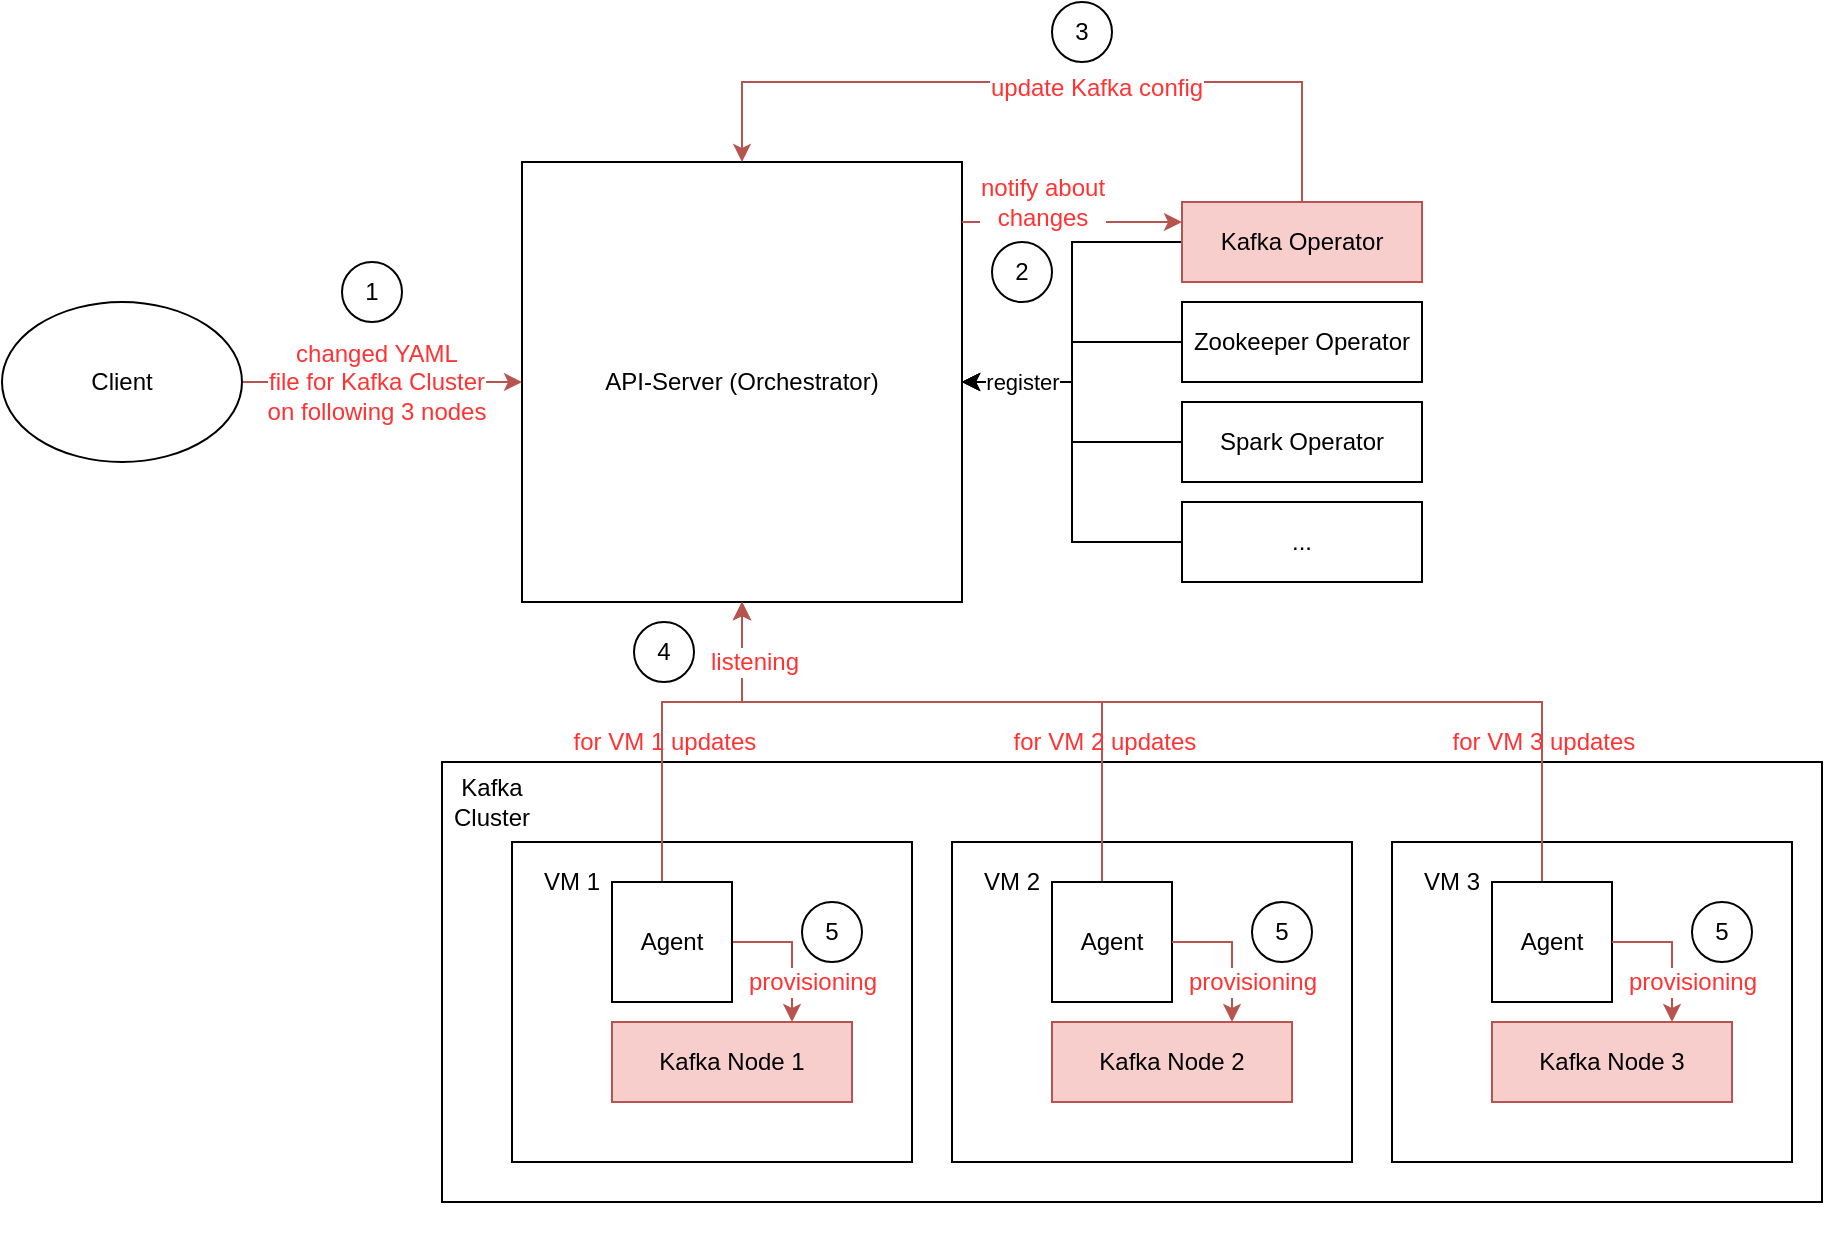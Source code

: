 <mxfile version="14.2.9" type="device"><diagram id="h6Ja9NYmgepANpdI377s" name="Page-1"><mxGraphModel dx="2253" dy="818" grid="1" gridSize="10" guides="1" tooltips="1" connect="1" arrows="1" fold="1" page="1" pageScale="1" pageWidth="827" pageHeight="1169" math="0" shadow="0"><root><mxCell id="0"/><mxCell id="1" parent="0"/><mxCell id="N82Z28zgC1Y8F6cehSm_-1" value="" style="rounded=0;whiteSpace=wrap;html=1;" vertex="1" parent="1"><mxGeometry y="510" width="690" height="220" as="geometry"/></mxCell><mxCell id="N82Z28zgC1Y8F6cehSm_-2" value="" style="rounded=0;whiteSpace=wrap;html=1;" vertex="1" parent="1"><mxGeometry x="35" y="550" width="200" height="160" as="geometry"/></mxCell><mxCell id="N82Z28zgC1Y8F6cehSm_-3" style="edgeStyle=orthogonalEdgeStyle;rounded=0;orthogonalLoop=1;jettySize=auto;html=1;fontColor=#FF3333;fillColor=#f8cecc;strokeColor=#b85450;" edge="1" parent="1" source="N82Z28zgC1Y8F6cehSm_-5" target="N82Z28zgC1Y8F6cehSm_-6"><mxGeometry relative="1" as="geometry"/></mxCell><mxCell id="N82Z28zgC1Y8F6cehSm_-4" value="&lt;div&gt;changed YAML&lt;/div&gt;&lt;div&gt; file for Kafka Cluster &lt;br&gt;&lt;/div&gt;&lt;div&gt;on following 3 nodes&lt;br&gt;&lt;/div&gt;" style="text;html=1;align=center;verticalAlign=middle;resizable=0;points=[];labelBackgroundColor=#ffffff;fontColor=#FF3333;" vertex="1" connectable="0" parent="N82Z28zgC1Y8F6cehSm_-3"><mxGeometry x="-0.3" y="3" relative="1" as="geometry"><mxPoint x="18" y="3" as="offset"/></mxGeometry></mxCell><mxCell id="N82Z28zgC1Y8F6cehSm_-5" value="Client" style="ellipse;whiteSpace=wrap;html=1;" vertex="1" parent="1"><mxGeometry x="-220" y="280" width="120" height="80" as="geometry"/></mxCell><mxCell id="N82Z28zgC1Y8F6cehSm_-6" value="API-Server (Orchestrator)" style="whiteSpace=wrap;html=1;aspect=fixed;" vertex="1" parent="1"><mxGeometry x="40" y="210" width="220" height="220" as="geometry"/></mxCell><mxCell id="N82Z28zgC1Y8F6cehSm_-7" style="edgeStyle=orthogonalEdgeStyle;rounded=0;orthogonalLoop=1;jettySize=auto;html=1;" edge="1" parent="1" source="N82Z28zgC1Y8F6cehSm_-10" target="N82Z28zgC1Y8F6cehSm_-6"><mxGeometry relative="1" as="geometry"/></mxCell><mxCell id="N82Z28zgC1Y8F6cehSm_-8" style="edgeStyle=orthogonalEdgeStyle;rounded=0;orthogonalLoop=1;jettySize=auto;html=1;entryX=0.5;entryY=0;entryDx=0;entryDy=0;fillColor=#f8cecc;strokeColor=#b85450;" edge="1" parent="1" source="N82Z28zgC1Y8F6cehSm_-10" target="N82Z28zgC1Y8F6cehSm_-6"><mxGeometry relative="1" as="geometry"><Array as="points"><mxPoint x="430" y="170"/><mxPoint x="150" y="170"/></Array></mxGeometry></mxCell><mxCell id="N82Z28zgC1Y8F6cehSm_-9" value="&lt;font color=&quot;#FF3333&quot;&gt;update Kafka config&lt;/font&gt;" style="text;html=1;align=center;verticalAlign=middle;resizable=0;points=[];labelBackgroundColor=#ffffff;" vertex="1" connectable="0" parent="N82Z28zgC1Y8F6cehSm_-8"><mxGeometry x="-0.142" y="3" relative="1" as="geometry"><mxPoint as="offset"/></mxGeometry></mxCell><mxCell id="N82Z28zgC1Y8F6cehSm_-10" value="Kafka Operator" style="rounded=0;whiteSpace=wrap;html=1;fillColor=#f8cecc;strokeColor=#b85450;" vertex="1" parent="1"><mxGeometry x="370" y="230" width="120" height="40" as="geometry"/></mxCell><mxCell id="N82Z28zgC1Y8F6cehSm_-11" style="edgeStyle=orthogonalEdgeStyle;rounded=0;orthogonalLoop=1;jettySize=auto;html=1;entryX=1;entryY=0.5;entryDx=0;entryDy=0;" edge="1" parent="1" source="N82Z28zgC1Y8F6cehSm_-12" target="N82Z28zgC1Y8F6cehSm_-6"><mxGeometry relative="1" as="geometry"/></mxCell><mxCell id="N82Z28zgC1Y8F6cehSm_-12" value="Zookeeper Operator" style="rounded=0;whiteSpace=wrap;html=1;" vertex="1" parent="1"><mxGeometry x="370" y="280" width="120" height="40" as="geometry"/></mxCell><mxCell id="N82Z28zgC1Y8F6cehSm_-13" style="edgeStyle=orthogonalEdgeStyle;rounded=0;orthogonalLoop=1;jettySize=auto;html=1;" edge="1" parent="1" source="N82Z28zgC1Y8F6cehSm_-14" target="N82Z28zgC1Y8F6cehSm_-6"><mxGeometry relative="1" as="geometry"/></mxCell><mxCell id="N82Z28zgC1Y8F6cehSm_-14" value="Spark Operator" style="rounded=0;whiteSpace=wrap;html=1;" vertex="1" parent="1"><mxGeometry x="370" y="330" width="120" height="40" as="geometry"/></mxCell><mxCell id="N82Z28zgC1Y8F6cehSm_-15" value="register" style="edgeStyle=orthogonalEdgeStyle;rounded=0;orthogonalLoop=1;jettySize=auto;html=1;" edge="1" parent="1" source="N82Z28zgC1Y8F6cehSm_-16" target="N82Z28zgC1Y8F6cehSm_-6"><mxGeometry x="0.684" relative="1" as="geometry"><mxPoint as="offset"/></mxGeometry></mxCell><mxCell id="N82Z28zgC1Y8F6cehSm_-16" value="..." style="rounded=0;whiteSpace=wrap;html=1;" vertex="1" parent="1"><mxGeometry x="370" y="380" width="120" height="40" as="geometry"/></mxCell><mxCell id="N82Z28zgC1Y8F6cehSm_-17" value="" style="endArrow=classic;html=1;fontColor=#FF3333;fillColor=#f8cecc;strokeColor=#b85450;entryX=0;entryY=0.25;entryDx=0;entryDy=0;" edge="1" parent="1" target="N82Z28zgC1Y8F6cehSm_-10"><mxGeometry width="50" height="50" relative="1" as="geometry"><mxPoint x="260" y="240" as="sourcePoint"/><mxPoint x="340" y="140" as="targetPoint"/></mxGeometry></mxCell><mxCell id="N82Z28zgC1Y8F6cehSm_-18" value="&lt;div&gt;notify about &lt;br&gt;&lt;/div&gt;&lt;div&gt;changes&lt;/div&gt;" style="text;html=1;align=center;verticalAlign=middle;resizable=0;points=[];labelBackgroundColor=#ffffff;fontColor=#FF3333;" vertex="1" connectable="0" parent="N82Z28zgC1Y8F6cehSm_-17"><mxGeometry x="-0.4" relative="1" as="geometry"><mxPoint x="7" y="-10" as="offset"/></mxGeometry></mxCell><mxCell id="N82Z28zgC1Y8F6cehSm_-19" style="edgeStyle=orthogonalEdgeStyle;rounded=0;orthogonalLoop=1;jettySize=auto;html=1;fillColor=#f8cecc;strokeColor=#b85450;" edge="1" parent="1" source="N82Z28zgC1Y8F6cehSm_-22" target="N82Z28zgC1Y8F6cehSm_-6"><mxGeometry relative="1" as="geometry"><Array as="points"><mxPoint x="110" y="480"/><mxPoint x="150" y="480"/></Array></mxGeometry></mxCell><mxCell id="N82Z28zgC1Y8F6cehSm_-20" style="edgeStyle=orthogonalEdgeStyle;rounded=0;orthogonalLoop=1;jettySize=auto;html=1;entryX=0.75;entryY=0;entryDx=0;entryDy=0;fillColor=#f8cecc;strokeColor=#b85450;" edge="1" parent="1" source="N82Z28zgC1Y8F6cehSm_-22" target="N82Z28zgC1Y8F6cehSm_-29"><mxGeometry relative="1" as="geometry"><Array as="points"><mxPoint x="175" y="600"/></Array></mxGeometry></mxCell><mxCell id="N82Z28zgC1Y8F6cehSm_-21" value="&lt;font color=&quot;#FF3333&quot;&gt;provisioning&lt;/font&gt;" style="text;html=1;align=center;verticalAlign=middle;resizable=0;points=[];labelBackgroundColor=#ffffff;" vertex="1" connectable="0" parent="N82Z28zgC1Y8F6cehSm_-20"><mxGeometry x="-0.229" y="-8" relative="1" as="geometry"><mxPoint x="13" y="12" as="offset"/></mxGeometry></mxCell><mxCell id="N82Z28zgC1Y8F6cehSm_-22" value="Agent" style="whiteSpace=wrap;html=1;aspect=fixed;" vertex="1" parent="1"><mxGeometry x="85" y="570" width="60" height="60" as="geometry"/></mxCell><mxCell id="N82Z28zgC1Y8F6cehSm_-23" value="VM 1" style="text;html=1;strokeColor=none;fillColor=none;align=center;verticalAlign=middle;whiteSpace=wrap;rounded=0;" vertex="1" parent="1"><mxGeometry x="45" y="560" width="40" height="20" as="geometry"/></mxCell><mxCell id="N82Z28zgC1Y8F6cehSm_-24" value="" style="rounded=0;whiteSpace=wrap;html=1;" vertex="1" parent="1"><mxGeometry x="255" y="550" width="200" height="160" as="geometry"/></mxCell><mxCell id="N82Z28zgC1Y8F6cehSm_-25" style="edgeStyle=orthogonalEdgeStyle;rounded=0;orthogonalLoop=1;jettySize=auto;html=1;fillColor=#f8cecc;strokeColor=#b85450;" edge="1" parent="1" source="N82Z28zgC1Y8F6cehSm_-26" target="N82Z28zgC1Y8F6cehSm_-6"><mxGeometry relative="1" as="geometry"><Array as="points"><mxPoint x="330" y="480"/><mxPoint x="150" y="480"/></Array></mxGeometry></mxCell><mxCell id="N82Z28zgC1Y8F6cehSm_-26" value="Agent" style="whiteSpace=wrap;html=1;aspect=fixed;" vertex="1" parent="1"><mxGeometry x="305" y="570" width="60" height="60" as="geometry"/></mxCell><mxCell id="N82Z28zgC1Y8F6cehSm_-27" value="VM 2" style="text;html=1;strokeColor=none;fillColor=none;align=center;verticalAlign=middle;whiteSpace=wrap;rounded=0;" vertex="1" parent="1"><mxGeometry x="265" y="560" width="40" height="20" as="geometry"/></mxCell><mxCell id="N82Z28zgC1Y8F6cehSm_-28" value="Kafka Node 2" style="rounded=0;whiteSpace=wrap;html=1;fillColor=#f8cecc;strokeColor=#b85450;" vertex="1" parent="1"><mxGeometry x="305" y="640" width="120" height="40" as="geometry"/></mxCell><mxCell id="N82Z28zgC1Y8F6cehSm_-29" value="Kafka Node 1" style="rounded=0;whiteSpace=wrap;html=1;fillColor=#f8cecc;strokeColor=#b85450;" vertex="1" parent="1"><mxGeometry x="85" y="640" width="120" height="40" as="geometry"/></mxCell><mxCell id="N82Z28zgC1Y8F6cehSm_-30" value="" style="rounded=0;whiteSpace=wrap;html=1;" vertex="1" parent="1"><mxGeometry x="475" y="550" width="200" height="160" as="geometry"/></mxCell><mxCell id="N82Z28zgC1Y8F6cehSm_-31" style="edgeStyle=orthogonalEdgeStyle;rounded=0;orthogonalLoop=1;jettySize=auto;html=1;entryX=0.5;entryY=1;entryDx=0;entryDy=0;fillColor=#f8cecc;strokeColor=#b85450;" edge="1" parent="1" source="N82Z28zgC1Y8F6cehSm_-33" target="N82Z28zgC1Y8F6cehSm_-6"><mxGeometry relative="1" as="geometry"><Array as="points"><mxPoint x="550" y="480"/><mxPoint x="150" y="480"/></Array></mxGeometry></mxCell><mxCell id="N82Z28zgC1Y8F6cehSm_-32" value="&lt;font color=&quot;#FF3333&quot;&gt;listening&lt;/font&gt;" style="text;html=1;align=center;verticalAlign=middle;resizable=0;points=[];labelBackgroundColor=#ffffff;" vertex="1" connectable="0" parent="N82Z28zgC1Y8F6cehSm_-31"><mxGeometry x="0.577" y="-2" relative="1" as="geometry"><mxPoint x="-58" y="-18" as="offset"/></mxGeometry></mxCell><mxCell id="N82Z28zgC1Y8F6cehSm_-33" value="Agent" style="whiteSpace=wrap;html=1;aspect=fixed;" vertex="1" parent="1"><mxGeometry x="525" y="570" width="60" height="60" as="geometry"/></mxCell><mxCell id="N82Z28zgC1Y8F6cehSm_-34" value="VM 3" style="text;html=1;strokeColor=none;fillColor=none;align=center;verticalAlign=middle;whiteSpace=wrap;rounded=0;" vertex="1" parent="1"><mxGeometry x="485" y="560" width="40" height="20" as="geometry"/></mxCell><mxCell id="N82Z28zgC1Y8F6cehSm_-35" value="Kafka Node 3" style="rounded=0;whiteSpace=wrap;html=1;fillColor=#f8cecc;strokeColor=#b85450;" vertex="1" parent="1"><mxGeometry x="525" y="640" width="120" height="40" as="geometry"/></mxCell><mxCell id="N82Z28zgC1Y8F6cehSm_-36" value="Kafka Cluster" style="text;html=1;strokeColor=none;fillColor=none;align=center;verticalAlign=middle;whiteSpace=wrap;rounded=0;" vertex="1" parent="1"><mxGeometry x="5" y="520" width="40" height="20" as="geometry"/></mxCell><mxCell id="N82Z28zgC1Y8F6cehSm_-37" style="edgeStyle=orthogonalEdgeStyle;rounded=0;orthogonalLoop=1;jettySize=auto;html=1;exitX=0.5;exitY=1;exitDx=0;exitDy=0;" edge="1" parent="1"><mxGeometry relative="1" as="geometry"><mxPoint x="35" y="742" as="sourcePoint"/><mxPoint x="35" y="742" as="targetPoint"/></mxGeometry></mxCell><mxCell id="N82Z28zgC1Y8F6cehSm_-38" value="&lt;font color=&quot;#FF3333&quot;&gt;for VM 1 updates&lt;/font&gt;" style="text;html=1;strokeColor=none;fillColor=none;align=center;verticalAlign=middle;whiteSpace=wrap;rounded=0;" vertex="1" parent="1"><mxGeometry x="58.5" y="490" width="105" height="20" as="geometry"/></mxCell><mxCell id="N82Z28zgC1Y8F6cehSm_-39" value="&lt;font color=&quot;#FF3333&quot;&gt;for VM 2 updates&lt;/font&gt;" style="text;html=1;strokeColor=none;fillColor=none;align=center;verticalAlign=middle;whiteSpace=wrap;rounded=0;" vertex="1" parent="1"><mxGeometry x="284" y="490" width="95" height="20" as="geometry"/></mxCell><mxCell id="N82Z28zgC1Y8F6cehSm_-40" value="&lt;font color=&quot;#FF3333&quot;&gt;for VM 3 updates&lt;/font&gt;" style="text;html=1;strokeColor=none;fillColor=none;align=center;verticalAlign=middle;whiteSpace=wrap;rounded=0;" vertex="1" parent="1"><mxGeometry x="486" y="490" width="130" height="20" as="geometry"/></mxCell><mxCell id="N82Z28zgC1Y8F6cehSm_-41" value="1" style="ellipse;whiteSpace=wrap;html=1;" vertex="1" parent="1"><mxGeometry x="-50" y="260" width="30" height="30" as="geometry"/></mxCell><mxCell id="N82Z28zgC1Y8F6cehSm_-42" value="2" style="ellipse;whiteSpace=wrap;html=1;" vertex="1" parent="1"><mxGeometry x="275" y="250" width="30" height="30" as="geometry"/></mxCell><mxCell id="N82Z28zgC1Y8F6cehSm_-43" value="3" style="ellipse;whiteSpace=wrap;html=1;" vertex="1" parent="1"><mxGeometry x="305" y="130" width="30" height="30" as="geometry"/></mxCell><mxCell id="N82Z28zgC1Y8F6cehSm_-44" value="4" style="ellipse;whiteSpace=wrap;html=1;" vertex="1" parent="1"><mxGeometry x="96" y="440" width="30" height="30" as="geometry"/></mxCell><mxCell id="N82Z28zgC1Y8F6cehSm_-45" value="5" style="ellipse;whiteSpace=wrap;html=1;" vertex="1" parent="1"><mxGeometry x="180" y="580" width="30" height="30" as="geometry"/></mxCell><mxCell id="N82Z28zgC1Y8F6cehSm_-46" value="5" style="ellipse;whiteSpace=wrap;html=1;" vertex="1" parent="1"><mxGeometry x="405" y="580" width="30" height="30" as="geometry"/></mxCell><mxCell id="N82Z28zgC1Y8F6cehSm_-47" value="5" style="ellipse;whiteSpace=wrap;html=1;" vertex="1" parent="1"><mxGeometry x="625" y="580" width="30" height="30" as="geometry"/></mxCell><mxCell id="N82Z28zgC1Y8F6cehSm_-48" style="edgeStyle=orthogonalEdgeStyle;rounded=0;orthogonalLoop=1;jettySize=auto;html=1;entryX=0.75;entryY=0;entryDx=0;entryDy=0;fillColor=#f8cecc;strokeColor=#b85450;" edge="1" parent="1"><mxGeometry relative="1" as="geometry"><mxPoint x="365" y="600" as="sourcePoint"/><mxPoint x="395" y="640" as="targetPoint"/><Array as="points"><mxPoint x="395" y="600"/></Array></mxGeometry></mxCell><mxCell id="N82Z28zgC1Y8F6cehSm_-49" value="&lt;font color=&quot;#FF3333&quot;&gt;provisioning&lt;/font&gt;" style="text;html=1;align=center;verticalAlign=middle;resizable=0;points=[];labelBackgroundColor=#ffffff;" vertex="1" connectable="0" parent="N82Z28zgC1Y8F6cehSm_-48"><mxGeometry x="-0.229" y="-8" relative="1" as="geometry"><mxPoint x="13" y="12" as="offset"/></mxGeometry></mxCell><mxCell id="N82Z28zgC1Y8F6cehSm_-50" style="edgeStyle=orthogonalEdgeStyle;rounded=0;orthogonalLoop=1;jettySize=auto;html=1;entryX=0.75;entryY=0;entryDx=0;entryDy=0;fillColor=#f8cecc;strokeColor=#b85450;" edge="1" parent="1"><mxGeometry relative="1" as="geometry"><mxPoint x="585" y="600" as="sourcePoint"/><mxPoint x="615" y="640" as="targetPoint"/><Array as="points"><mxPoint x="615" y="600"/></Array></mxGeometry></mxCell><mxCell id="N82Z28zgC1Y8F6cehSm_-51" value="&lt;font color=&quot;#FF3333&quot;&gt;provisioning&lt;/font&gt;" style="text;html=1;align=center;verticalAlign=middle;resizable=0;points=[];labelBackgroundColor=#ffffff;" vertex="1" connectable="0" parent="N82Z28zgC1Y8F6cehSm_-50"><mxGeometry x="-0.229" y="-8" relative="1" as="geometry"><mxPoint x="13" y="12" as="offset"/></mxGeometry></mxCell></root></mxGraphModel></diagram></mxfile>